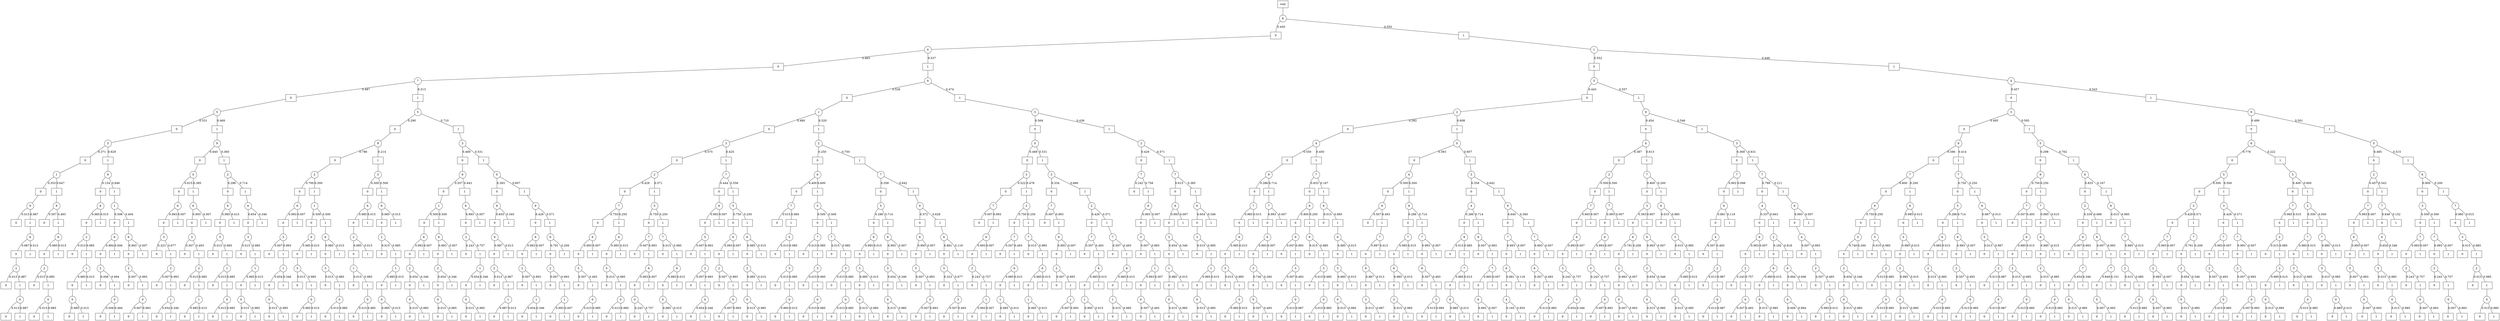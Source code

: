 graph G {
splines=true;
0 [shape=box, label = "root" ]
0--1;
1 [shape=circle, label=8]
1--2[label = 0.450, labelangle=110];
2 [shape=box, label=0]
2--3;
3 [shape=circle, label=4]
3--4[label = 0.463, labelangle=110];
4 [shape=box, label=0]
4--5;
5 [shape=circle, label=7]
5--6[label = 0.487, labelangle=110];
6 [shape=box, label=0]
6--7;
7 [shape=circle, label=5]
7--8[label = 0.531, labelangle=110];
8 [shape=box, label=0]
8--9;
9 [shape=circle, label=3]
9--10[label = 0.371, labelangle=110];
10 [shape=box, label=0]
10--11;
11 [shape=circle, label=1]
11--12[label = 0.353, labelangle=110];
12 [shape=box, label=0]
12--13;
13 [shape=circle, label=9]
13--14[label = 0.013, labelangle=110];
14 [shape=box, label=0]
13--15[label = 0.987, labelangle=110];
15 [shape=box, label=1]
15--16;
16 [shape=circle, label=6]
16--17[label = 0.987, labelangle=110];
17 [shape=box, label=0]
17--18;
18 [shape=circle, label=2]
18--19[label = 0.013, labelangle=110];
19 [shape=box, label=0]
18--20[label = 0.987, labelangle=110];
20 [shape=box, label=1]
20--21;
21 [shape=circle, label=0]
21--22[label = 0.013, labelangle=110];
22 [shape=box, label=0]
21--23[label = 0.987, labelangle=110];
23 [shape=box, label=1]
16--24[label = 0.013, labelangle=110];
24 [shape=box, label=1]
11--25[label = 0.647, labelangle=110];
25 [shape=box, label=1]
25--26;
26 [shape=circle, label=9]
26--27[label = 0.507, labelangle=110];
27 [shape=box, label=0]
26--28[label = 0.493, labelangle=110];
28 [shape=box, label=1]
28--29;
29 [shape=circle, label=6]
29--30[label = 0.985, labelangle=110];
30 [shape=box, label=0]
30--31;
31 [shape=circle, label=2]
31--32[label = 0.015, labelangle=110];
32 [shape=box, label=0]
31--33[label = 0.985, labelangle=110];
33 [shape=box, label=1]
33--34;
34 [shape=circle, label=0]
34--35[label = 0.015, labelangle=110];
35 [shape=box, label=0]
34--36[label = 0.985, labelangle=110];
36 [shape=box, label=1]
29--37[label = 0.015, labelangle=110];
37 [shape=box, label=1]
9--38[label = 0.629, labelangle=110];
38 [shape=box, label=1]
38--39;
39 [shape=circle, label=9]
39--40[label = 0.154, labelangle=110];
40 [shape=box, label=0]
40--41;
41 [shape=circle, label=6]
41--42[label = 0.985, labelangle=110];
42 [shape=box, label=0]
42--43;
43 [shape=circle, label=2]
43--44[label = 0.015, labelangle=110];
44 [shape=box, label=0]
43--45[label = 0.985, labelangle=110];
45 [shape=box, label=1]
45--46;
46 [shape=circle, label=1]
46--47[label = 0.985, labelangle=110];
47 [shape=box, label=0]
47--48;
48 [shape=circle, label=0]
48--49[label = 0.985, labelangle=110];
49 [shape=box, label=0]
48--50[label = 0.015, labelangle=110];
50 [shape=box, label=1]
46--51[label = 0.015, labelangle=110];
51 [shape=box, label=1]
41--52[label = 0.015, labelangle=110];
52 [shape=box, label=1]
39--53[label = 0.846, labelangle=110];
53 [shape=box, label=1]
53--54;
54 [shape=circle, label=1]
54--55[label = 0.596, labelangle=110];
55 [shape=box, label=0]
55--56;
56 [shape=circle, label=6]
56--57[label = 0.994, labelangle=110];
57 [shape=box, label=0]
57--58;
58 [shape=circle, label=2]
58--59[label = 0.006, labelangle=110];
59 [shape=box, label=0]
58--60[label = 0.994, labelangle=110];
60 [shape=box, label=1]
60--61;
61 [shape=circle, label=0]
61--62[label = 0.506, labelangle=110];
62 [shape=box, label=0]
61--63[label = 0.494, labelangle=110];
63 [shape=box, label=1]
56--64[label = 0.006, labelangle=110];
64 [shape=box, label=1]
54--65[label = 0.404, labelangle=110];
65 [shape=box, label=1]
65--66;
66 [shape=circle, label=6]
66--67[label = 0.993, labelangle=110];
67 [shape=box, label=0]
67--68;
68 [shape=circle, label=2]
68--69[label = 0.007, labelangle=110];
69 [shape=box, label=0]
68--70[label = 0.993, labelangle=110];
70 [shape=box, label=1]
70--71;
71 [shape=circle, label=0]
71--72[label = 0.007, labelangle=110];
72 [shape=box, label=0]
71--73[label = 0.993, labelangle=110];
73 [shape=box, label=1]
66--74[label = 0.007, labelangle=110];
74 [shape=box, label=1]
7--75[label = 0.469, labelangle=110];
75 [shape=box, label=1]
75--76;
76 [shape=circle, label=9]
76--77[label = 0.640, labelangle=110];
77 [shape=box, label=0]
77--78;
78 [shape=circle, label=0]
78--79[label = 0.615, labelangle=110];
79 [shape=box, label=0]
79--80;
80 [shape=circle, label=6]
80--81[label = 0.993, labelangle=110];
81 [shape=box, label=0]
81--82;
82 [shape=circle, label=3]
82--83[label = 0.323, labelangle=110];
83 [shape=box, label=0]
82--84[label = 0.677, labelangle=110];
84 [shape=box, label=1]
84--85;
85 [shape=circle, label=2]
85--86[label = 0.007, labelangle=110];
86 [shape=box, label=0]
85--87[label = 0.993, labelangle=110];
87 [shape=box, label=1]
87--88;
88 [shape=circle, label=1]
88--89[label = 0.654, labelangle=110];
89 [shape=box, label=0]
88--90[label = 0.346, labelangle=110];
90 [shape=box, label=1]
80--91[label = 0.007, labelangle=110];
91 [shape=box, label=1]
78--92[label = 0.385, labelangle=110];
92 [shape=box, label=1]
92--93;
93 [shape=circle, label=6]
93--94[label = 0.993, labelangle=110];
94 [shape=box, label=0]
94--95;
95 [shape=circle, label=3]
95--96[label = 0.507, labelangle=110];
96 [shape=box, label=0]
95--97[label = 0.493, labelangle=110];
97 [shape=box, label=1]
97--98;
98 [shape=circle, label=2]
98--99[label = 0.015, labelangle=110];
99 [shape=box, label=0]
98--100[label = 0.985, labelangle=110];
100 [shape=box, label=1]
100--101;
101 [shape=circle, label=1]
101--102[label = 0.985, labelangle=110];
102 [shape=box, label=0]
101--103[label = 0.015, labelangle=110];
103 [shape=box, label=1]
93--104[label = 0.007, labelangle=110];
104 [shape=box, label=1]
76--105[label = 0.360, labelangle=110];
105 [shape=box, label=1]
105--106;
106 [shape=circle, label=2]
106--107[label = 0.286, labelangle=110];
107 [shape=box, label=0]
107--108;
108 [shape=circle, label=6]
108--109[label = 0.985, labelangle=110];
109 [shape=box, label=0]
109--110;
110 [shape=circle, label=3]
110--111[label = 0.015, labelangle=110];
111 [shape=box, label=0]
110--112[label = 0.985, labelangle=110];
112 [shape=box, label=1]
112--113;
113 [shape=circle, label=1]
113--114[label = 0.015, labelangle=110];
114 [shape=box, label=0]
113--115[label = 0.985, labelangle=110];
115 [shape=box, label=1]
115--116;
116 [shape=circle, label=0]
116--117[label = 0.015, labelangle=110];
117 [shape=box, label=0]
116--118[label = 0.985, labelangle=110];
118 [shape=box, label=1]
108--119[label = 0.015, labelangle=110];
119 [shape=box, label=1]
106--120[label = 0.714, labelangle=110];
120 [shape=box, label=1]
120--121;
121 [shape=circle, label=6]
121--122[label = 0.654, labelangle=110];
122 [shape=box, label=0]
122--123;
123 [shape=circle, label=3]
123--124[label = 0.015, labelangle=110];
124 [shape=box, label=0]
123--125[label = 0.985, labelangle=110];
125 [shape=box, label=1]
125--126;
126 [shape=circle, label=1]
126--127[label = 0.985, labelangle=110];
127 [shape=box, label=0]
127--128;
128 [shape=circle, label=0]
128--129[label = 0.015, labelangle=110];
129 [shape=box, label=0]
128--130[label = 0.985, labelangle=110];
130 [shape=box, label=1]
126--131[label = 0.015, labelangle=110];
131 [shape=box, label=1]
121--132[label = 0.346, labelangle=110];
132 [shape=box, label=1]
5--133[label = 0.513, labelangle=110];
133 [shape=box, label=1]
133--134;
134 [shape=circle, label=5]
134--135[label = 0.290, labelangle=110];
135 [shape=box, label=0]
135--136;
136 [shape=circle, label=9]
136--137[label = 0.786, labelangle=110];
137 [shape=box, label=0]
137--138;
138 [shape=circle, label=2]
138--139[label = 0.700, labelangle=110];
139 [shape=box, label=0]
139--140;
140 [shape=circle, label=6]
140--141[label = 0.993, labelangle=110];
141 [shape=box, label=0]
141--142;
142 [shape=circle, label=3]
142--143[label = 0.007, labelangle=110];
143 [shape=box, label=0]
142--144[label = 0.993, labelangle=110];
144 [shape=box, label=1]
144--145;
145 [shape=circle, label=1]
145--146[label = 0.654, labelangle=110];
146 [shape=box, label=0]
146--147;
147 [shape=circle, label=0]
147--148[label = 0.015, labelangle=110];
148 [shape=box, label=0]
147--149[label = 0.985, labelangle=110];
149 [shape=box, label=1]
145--150[label = 0.346, labelangle=110];
150 [shape=box, label=1]
140--151[label = 0.007, labelangle=110];
151 [shape=box, label=1]
138--152[label = 0.300, labelangle=110];
152 [shape=box, label=1]
152--153;
153 [shape=circle, label=1]
153--154[label = 0.500, labelangle=110];
154 [shape=box, label=0]
154--155;
155 [shape=circle, label=6]
155--156[label = 0.985, labelangle=110];
156 [shape=box, label=0]
156--157;
157 [shape=circle, label=3]
157--158[label = 0.015, labelangle=110];
158 [shape=box, label=0]
157--159[label = 0.985, labelangle=110];
159 [shape=box, label=1]
159--160;
160 [shape=circle, label=0]
160--161[label = 0.985, labelangle=110];
161 [shape=box, label=0]
160--162[label = 0.015, labelangle=110];
162 [shape=box, label=1]
155--163[label = 0.015, labelangle=110];
163 [shape=box, label=1]
153--164[label = 0.500, labelangle=110];
164 [shape=box, label=1]
164--165;
165 [shape=circle, label=6]
165--166[label = 0.985, labelangle=110];
166 [shape=box, label=0]
166--167;
167 [shape=circle, label=3]
167--168[label = 0.015, labelangle=110];
168 [shape=box, label=0]
167--169[label = 0.985, labelangle=110];
169 [shape=box, label=1]
169--170;
170 [shape=circle, label=0]
170--171[label = 0.015, labelangle=110];
171 [shape=box, label=0]
170--172[label = 0.985, labelangle=110];
172 [shape=box, label=1]
165--173[label = 0.015, labelangle=110];
173 [shape=box, label=1]
136--174[label = 0.214, labelangle=110];
174 [shape=box, label=1]
174--175;
175 [shape=circle, label=3]
175--176[label = 0.500, labelangle=110];
176 [shape=box, label=0]
176--177;
177 [shape=circle, label=6]
177--178[label = 0.985, labelangle=110];
178 [shape=box, label=0]
178--179;
179 [shape=circle, label=2]
179--180[label = 0.985, labelangle=110];
180 [shape=box, label=0]
180--181;
181 [shape=circle, label=1]
181--182[label = 0.015, labelangle=110];
182 [shape=box, label=0]
181--183[label = 0.985, labelangle=110];
183 [shape=box, label=1]
183--184;
184 [shape=circle, label=0]
184--185[label = 0.015, labelangle=110];
185 [shape=box, label=0]
184--186[label = 0.985, labelangle=110];
186 [shape=box, label=1]
179--187[label = 0.015, labelangle=110];
187 [shape=box, label=1]
177--188[label = 0.015, labelangle=110];
188 [shape=box, label=1]
175--189[label = 0.500, labelangle=110];
189 [shape=box, label=1]
189--190;
190 [shape=circle, label=6]
190--191[label = 0.985, labelangle=110];
191 [shape=box, label=0]
191--192;
192 [shape=circle, label=2]
192--193[label = 0.015, labelangle=110];
193 [shape=box, label=0]
192--194[label = 0.985, labelangle=110];
194 [shape=box, label=1]
194--195;
195 [shape=circle, label=1]
195--196[label = 0.985, labelangle=110];
196 [shape=box, label=0]
196--197;
197 [shape=circle, label=0]
197--198[label = 0.985, labelangle=110];
198 [shape=box, label=0]
197--199[label = 0.015, labelangle=110];
199 [shape=box, label=1]
195--200[label = 0.015, labelangle=110];
200 [shape=box, label=1]
190--201[label = 0.015, labelangle=110];
201 [shape=box, label=1]
134--202[label = 0.710, labelangle=110];
202 [shape=box, label=1]
202--203;
203 [shape=circle, label=3]
203--204[label = 0.469, labelangle=110];
204 [shape=box, label=0]
204--205;
205 [shape=circle, label=9]
205--206[label = 0.557, labelangle=110];
206 [shape=box, label=0]
206--207;
207 [shape=circle, label=1]
207--208[label = 0.500, labelangle=110];
208 [shape=box, label=0]
208--209;
209 [shape=circle, label=6]
209--210[label = 0.993, labelangle=110];
210 [shape=box, label=0]
210--211;
211 [shape=circle, label=2]
211--212[label = 0.654, labelangle=110];
212 [shape=box, label=0]
212--213;
213 [shape=circle, label=0]
213--214[label = 0.015, labelangle=110];
214 [shape=box, label=0]
213--215[label = 0.985, labelangle=110];
215 [shape=box, label=1]
211--216[label = 0.346, labelangle=110];
216 [shape=box, label=1]
209--217[label = 0.007, labelangle=110];
217 [shape=box, label=1]
207--218[label = 0.500, labelangle=110];
218 [shape=box, label=1]
218--219;
219 [shape=circle, label=6]
219--220[label = 0.993, labelangle=110];
220 [shape=box, label=0]
220--221;
221 [shape=circle, label=2]
221--222[label = 0.654, labelangle=110];
222 [shape=box, label=0]
222--223;
223 [shape=circle, label=0]
223--224[label = 0.015, labelangle=110];
224 [shape=box, label=0]
223--225[label = 0.985, labelangle=110];
225 [shape=box, label=1]
221--226[label = 0.346, labelangle=110];
226 [shape=box, label=1]
219--227[label = 0.007, labelangle=110];
227 [shape=box, label=1]
205--228[label = 0.443, labelangle=110];
228 [shape=box, label=1]
228--229;
229 [shape=circle, label=6]
229--230[label = 0.993, labelangle=110];
230 [shape=box, label=0]
230--231;
231 [shape=circle, label=2]
231--232[label = 0.243, labelangle=110];
232 [shape=box, label=0]
231--233[label = 0.757, labelangle=110];
233 [shape=box, label=1]
233--234;
234 [shape=circle, label=1]
234--235[label = 0.654, labelangle=110];
235 [shape=box, label=0]
235--236;
236 [shape=circle, label=0]
236--237[label = 0.015, labelangle=110];
237 [shape=box, label=0]
236--238[label = 0.985, labelangle=110];
238 [shape=box, label=1]
234--239[label = 0.346, labelangle=110];
239 [shape=box, label=1]
229--240[label = 0.007, labelangle=110];
240 [shape=box, label=1]
203--241[label = 0.531, labelangle=110];
241 [shape=box, label=1]
241--242;
242 [shape=circle, label=0]
242--243[label = 0.393, labelangle=110];
243 [shape=box, label=0]
243--244;
244 [shape=circle, label=9]
244--245[label = 0.655, labelangle=110];
245 [shape=box, label=0]
245--246;
246 [shape=circle, label=6]
246--247[label = 0.987, labelangle=110];
247 [shape=box, label=0]
247--248;
248 [shape=circle, label=2]
248--249[label = 0.013, labelangle=110];
249 [shape=box, label=0]
248--250[label = 0.987, labelangle=110];
250 [shape=box, label=1]
250--251;
251 [shape=circle, label=1]
251--252[label = 0.987, labelangle=110];
252 [shape=box, label=0]
251--253[label = 0.013, labelangle=110];
253 [shape=box, label=1]
246--254[label = 0.013, labelangle=110];
254 [shape=box, label=1]
244--255[label = 0.345, labelangle=110];
255 [shape=box, label=1]
242--256[label = 0.607, labelangle=110];
256 [shape=box, label=1]
256--257;
257 [shape=circle, label=9]
257--258[label = 0.429, labelangle=110];
258 [shape=box, label=0]
258--259;
259 [shape=circle, label=6]
259--260[label = 0.993, labelangle=110];
260 [shape=box, label=0]
260--261;
261 [shape=circle, label=2]
261--262[label = 0.007, labelangle=110];
262 [shape=box, label=0]
261--263[label = 0.993, labelangle=110];
263 [shape=box, label=1]
263--264;
264 [shape=circle, label=1]
264--265[label = 0.654, labelangle=110];
265 [shape=box, label=0]
264--266[label = 0.346, labelangle=110];
266 [shape=box, label=1]
259--267[label = 0.007, labelangle=110];
267 [shape=box, label=1]
257--268[label = 0.571, labelangle=110];
268 [shape=box, label=1]
268--269;
269 [shape=circle, label=6]
269--270[label = 0.791, labelangle=110];
270 [shape=box, label=0]
270--271;
271 [shape=circle, label=2]
271--272[label = 0.007, labelangle=110];
272 [shape=box, label=0]
271--273[label = 0.993, labelangle=110];
273 [shape=box, label=1]
273--274;
274 [shape=circle, label=1]
274--275[label = 0.993, labelangle=110];
275 [shape=box, label=0]
274--276[label = 0.007, labelangle=110];
276 [shape=box, label=1]
269--277[label = 0.209, labelangle=110];
277 [shape=box, label=1]
3--278[label = 0.537, labelangle=110];
278 [shape=box, label=1]
278--279;
279 [shape=circle, label=9]
279--280[label = 0.526, labelangle=110];
280 [shape=box, label=0]
280--281;
281 [shape=circle, label=1]
281--282[label = 0.480, labelangle=110];
282 [shape=box, label=0]
282--283;
283 [shape=circle, label=3]
283--284[label = 0.575, labelangle=110];
284 [shape=box, label=0]
284--285;
285 [shape=circle, label=2]
285--286[label = 0.429, labelangle=110];
286 [shape=box, label=0]
286--287;
287 [shape=circle, label=7]
287--288[label = 0.750, labelangle=110];
288 [shape=box, label=0]
288--289;
289 [shape=circle, label=6]
289--290[label = 0.993, labelangle=110];
290 [shape=box, label=0]
290--291;
291 [shape=circle, label=5]
291--292[label = 0.507, labelangle=110];
292 [shape=box, label=0]
291--293[label = 0.493, labelangle=110];
293 [shape=box, label=1]
293--294;
294 [shape=circle, label=0]
294--295[label = 0.015, labelangle=110];
295 [shape=box, label=0]
294--296[label = 0.985, labelangle=110];
296 [shape=box, label=1]
289--297[label = 0.007, labelangle=110];
297 [shape=box, label=1]
287--298[label = 0.250, labelangle=110];
298 [shape=box, label=1]
298--299;
299 [shape=circle, label=6]
299--300[label = 0.985, labelangle=110];
300 [shape=box, label=0]
300--301;
301 [shape=circle, label=5]
301--302[label = 0.015, labelangle=110];
302 [shape=box, label=0]
301--303[label = 0.985, labelangle=110];
303 [shape=box, label=1]
303--304;
304 [shape=circle, label=0]
304--305[label = 0.015, labelangle=110];
305 [shape=box, label=0]
304--306[label = 0.985, labelangle=110];
306 [shape=box, label=1]
299--307[label = 0.015, labelangle=110];
307 [shape=box, label=1]
285--308[label = 0.571, labelangle=110];
308 [shape=box, label=1]
308--309;
309 [shape=circle, label=5]
309--310[label = 0.750, labelangle=110];
310 [shape=box, label=0]
310--311;
311 [shape=circle, label=7]
311--312[label = 0.007, labelangle=110];
312 [shape=box, label=0]
311--313[label = 0.993, labelangle=110];
313 [shape=box, label=1]
313--314;
314 [shape=circle, label=6]
314--315[label = 0.993, labelangle=110];
315 [shape=box, label=0]
315--316;
316 [shape=circle, label=0]
316--317[label = 0.243, labelangle=110];
317 [shape=box, label=0]
316--318[label = 0.757, labelangle=110];
318 [shape=box, label=1]
314--319[label = 0.007, labelangle=110];
319 [shape=box, label=1]
309--320[label = 0.250, labelangle=110];
320 [shape=box, label=1]
320--321;
321 [shape=circle, label=7]
321--322[label = 0.015, labelangle=110];
322 [shape=box, label=0]
321--323[label = 0.985, labelangle=110];
323 [shape=box, label=1]
323--324;
324 [shape=circle, label=6]
324--325[label = 0.985, labelangle=110];
325 [shape=box, label=0]
325--326;
326 [shape=circle, label=0]
326--327[label = 0.985, labelangle=110];
327 [shape=box, label=0]
326--328[label = 0.015, labelangle=110];
328 [shape=box, label=1]
324--329[label = 0.015, labelangle=110];
329 [shape=box, label=1]
283--330[label = 0.425, labelangle=110];
330 [shape=box, label=1]
330--331;
331 [shape=circle, label=7]
331--332[label = 0.444, labelangle=110];
332 [shape=box, label=0]
332--333;
333 [shape=circle, label=6]
333--334[label = 0.993, labelangle=110];
334 [shape=box, label=0]
334--335;
335 [shape=circle, label=5]
335--336[label = 0.007, labelangle=110];
336 [shape=box, label=0]
335--337[label = 0.993, labelangle=110];
337 [shape=box, label=1]
337--338;
338 [shape=circle, label=2]
338--339[label = 0.007, labelangle=110];
339 [shape=box, label=0]
338--340[label = 0.993, labelangle=110];
340 [shape=box, label=1]
340--341;
341 [shape=circle, label=0]
341--342[label = 0.654, labelangle=110];
342 [shape=box, label=0]
341--343[label = 0.346, labelangle=110];
343 [shape=box, label=1]
333--344[label = 0.007, labelangle=110];
344 [shape=box, label=1]
331--345[label = 0.556, labelangle=110];
345 [shape=box, label=1]
345--346;
346 [shape=circle, label=5]
346--347[label = 0.750, labelangle=110];
347 [shape=box, label=0]
347--348;
348 [shape=circle, label=6]
348--349[label = 0.993, labelangle=110];
349 [shape=box, label=0]
349--350;
350 [shape=circle, label=2]
350--351[label = 0.007, labelangle=110];
351 [shape=box, label=0]
350--352[label = 0.993, labelangle=110];
352 [shape=box, label=1]
352--353;
353 [shape=circle, label=0]
353--354[label = 0.007, labelangle=110];
354 [shape=box, label=0]
353--355[label = 0.993, labelangle=110];
355 [shape=box, label=1]
348--356[label = 0.007, labelangle=110];
356 [shape=box, label=1]
346--357[label = 0.250, labelangle=110];
357 [shape=box, label=1]
357--358;
358 [shape=circle, label=6]
358--359[label = 0.985, labelangle=110];
359 [shape=box, label=0]
359--360;
360 [shape=circle, label=2]
360--361[label = 0.985, labelangle=110];
361 [shape=box, label=0]
361--362;
362 [shape=circle, label=0]
362--363[label = 0.015, labelangle=110];
363 [shape=box, label=0]
362--364[label = 0.985, labelangle=110];
364 [shape=box, label=1]
360--365[label = 0.015, labelangle=110];
365 [shape=box, label=1]
358--366[label = 0.015, labelangle=110];
366 [shape=box, label=1]
281--367[label = 0.520, labelangle=110];
367 [shape=box, label=1]
367--368;
368 [shape=circle, label=2]
368--369[label = 0.250, labelangle=110];
369 [shape=box, label=0]
369--370;
370 [shape=circle, label=6]
370--371[label = 0.400, labelangle=110];
371 [shape=box, label=0]
371--372;
372 [shape=circle, label=7]
372--373[label = 0.015, labelangle=110];
373 [shape=box, label=0]
372--374[label = 0.985, labelangle=110];
374 [shape=box, label=1]
374--375;
375 [shape=circle, label=5]
375--376[label = 0.015, labelangle=110];
376 [shape=box, label=0]
375--377[label = 0.985, labelangle=110];
377 [shape=box, label=1]
377--378;
378 [shape=circle, label=3]
378--379[label = 0.015, labelangle=110];
379 [shape=box, label=0]
378--380[label = 0.985, labelangle=110];
380 [shape=box, label=1]
380--381;
381 [shape=circle, label=0]
381--382[label = 0.985, labelangle=110];
382 [shape=box, label=0]
381--383[label = 0.015, labelangle=110];
383 [shape=box, label=1]
370--384[label = 0.600, labelangle=110];
384 [shape=box, label=1]
384--385;
385 [shape=circle, label=5]
385--386[label = 0.500, labelangle=110];
386 [shape=box, label=0]
386--387;
387 [shape=circle, label=7]
387--388[label = 0.015, labelangle=110];
388 [shape=box, label=0]
387--389[label = 0.985, labelangle=110];
389 [shape=box, label=1]
389--390;
390 [shape=circle, label=3]
390--391[label = 0.015, labelangle=110];
391 [shape=box, label=0]
390--392[label = 0.985, labelangle=110];
392 [shape=box, label=1]
392--393;
393 [shape=circle, label=0]
393--394[label = 0.015, labelangle=110];
394 [shape=box, label=0]
393--395[label = 0.985, labelangle=110];
395 [shape=box, label=1]
385--396[label = 0.500, labelangle=110];
396 [shape=box, label=1]
396--397;
397 [shape=circle, label=7]
397--398[label = 0.015, labelangle=110];
398 [shape=box, label=0]
397--399[label = 0.985, labelangle=110];
399 [shape=box, label=1]
399--400;
400 [shape=circle, label=3]
400--401[label = 0.015, labelangle=110];
401 [shape=box, label=0]
400--402[label = 0.985, labelangle=110];
402 [shape=box, label=1]
402--403;
403 [shape=circle, label=0]
403--404[label = 0.015, labelangle=110];
404 [shape=box, label=0]
403--405[label = 0.985, labelangle=110];
405 [shape=box, label=1]
368--406[label = 0.750, labelangle=110];
406 [shape=box, label=1]
406--407;
407 [shape=circle, label=7]
407--408[label = 0.358, labelangle=110];
408 [shape=box, label=0]
408--409;
409 [shape=circle, label=5]
409--410[label = 0.286, labelangle=110];
410 [shape=box, label=0]
410--411;
411 [shape=circle, label=6]
411--412[label = 0.985, labelangle=110];
412 [shape=box, label=0]
412--413;
413 [shape=circle, label=3]
413--414[label = 0.985, labelangle=110];
414 [shape=box, label=0]
414--415;
415 [shape=circle, label=0]
415--416[label = 0.015, labelangle=110];
416 [shape=box, label=0]
415--417[label = 0.985, labelangle=110];
417 [shape=box, label=1]
413--418[label = 0.015, labelangle=110];
418 [shape=box, label=1]
411--419[label = 0.015, labelangle=110];
419 [shape=box, label=1]
409--420[label = 0.714, labelangle=110];
420 [shape=box, label=1]
420--421;
421 [shape=circle, label=6]
421--422[label = 0.993, labelangle=110];
422 [shape=box, label=0]
422--423;
423 [shape=circle, label=3]
423--424[label = 0.654, labelangle=110];
424 [shape=box, label=0]
424--425;
425 [shape=circle, label=0]
425--426[label = 0.015, labelangle=110];
426 [shape=box, label=0]
425--427[label = 0.985, labelangle=110];
427 [shape=box, label=1]
423--428[label = 0.346, labelangle=110];
428 [shape=box, label=1]
421--429[label = 0.007, labelangle=110];
429 [shape=box, label=1]
407--430[label = 0.642, labelangle=110];
430 [shape=box, label=1]
430--431;
431 [shape=circle, label=0]
431--432[label = 0.372, labelangle=110];
432 [shape=box, label=0]
432--433;
433 [shape=circle, label=6]
433--434[label = 0.993, labelangle=110];
434 [shape=box, label=0]
434--435;
435 [shape=circle, label=5]
435--436[label = 0.007, labelangle=110];
436 [shape=box, label=0]
435--437[label = 0.993, labelangle=110];
437 [shape=box, label=1]
437--438;
438 [shape=circle, label=3]
438--439[label = 0.007, labelangle=110];
439 [shape=box, label=0]
438--440[label = 0.993, labelangle=110];
440 [shape=box, label=1]
433--441[label = 0.007, labelangle=110];
441 [shape=box, label=1]
431--442[label = 0.628, labelangle=110];
442 [shape=box, label=1]
442--443;
443 [shape=circle, label=6]
443--444[label = 0.881, labelangle=110];
444 [shape=box, label=0]
444--445;
445 [shape=circle, label=5]
445--446[label = 0.323, labelangle=110];
446 [shape=box, label=0]
445--447[label = 0.677, labelangle=110];
447 [shape=box, label=1]
447--448;
448 [shape=circle, label=3]
448--449[label = 0.507, labelangle=110];
449 [shape=box, label=0]
448--450[label = 0.493, labelangle=110];
450 [shape=box, label=1]
443--451[label = 0.119, labelangle=110];
451 [shape=box, label=1]
279--452[label = 0.474, labelangle=110];
452 [shape=box, label=1]
452--453;
453 [shape=circle, label=5]
453--454[label = 0.564, labelangle=110];
454 [shape=box, label=0]
454--455;
455 [shape=circle, label=0]
455--456[label = 0.469, labelangle=110];
456 [shape=box, label=0]
456--457;
457 [shape=circle, label=3]
457--458[label = 0.522, labelangle=110];
458 [shape=box, label=0]
458--459;
459 [shape=circle, label=7]
459--460[label = 0.007, labelangle=110];
460 [shape=box, label=0]
459--461[label = 0.993, labelangle=110];
461 [shape=box, label=1]
461--462;
462 [shape=circle, label=6]
462--463[label = 0.993, labelangle=110];
463 [shape=box, label=0]
463--464;
464 [shape=circle, label=2]
464--465[label = 0.243, labelangle=110];
465 [shape=box, label=0]
464--466[label = 0.757, labelangle=110];
466 [shape=box, label=1]
466--467;
467 [shape=circle, label=1]
467--468[label = 0.993, labelangle=110];
468 [shape=box, label=0]
467--469[label = 0.007, labelangle=110];
469 [shape=box, label=1]
462--470[label = 0.007, labelangle=110];
470 [shape=box, label=1]
457--471[label = 0.478, labelangle=110];
471 [shape=box, label=1]
471--472;
472 [shape=circle, label=2]
472--473[label = 0.750, labelangle=110];
473 [shape=box, label=0]
473--474;
474 [shape=circle, label=7]
474--475[label = 0.507, labelangle=110];
475 [shape=box, label=0]
474--476[label = 0.493, labelangle=110];
476 [shape=box, label=1]
476--477;
477 [shape=circle, label=6]
477--478[label = 0.985, labelangle=110];
478 [shape=box, label=0]
478--479;
479 [shape=circle, label=1]
479--480[label = 0.985, labelangle=110];
480 [shape=box, label=0]
479--481[label = 0.015, labelangle=110];
481 [shape=box, label=1]
477--482[label = 0.015, labelangle=110];
482 [shape=box, label=1]
472--483[label = 0.250, labelangle=110];
483 [shape=box, label=1]
483--484;
484 [shape=circle, label=7]
484--485[label = 0.015, labelangle=110];
485 [shape=box, label=0]
484--486[label = 0.985, labelangle=110];
486 [shape=box, label=1]
486--487;
487 [shape=circle, label=6]
487--488[label = 0.985, labelangle=110];
488 [shape=box, label=0]
488--489;
489 [shape=circle, label=1]
489--490[label = 0.985, labelangle=110];
490 [shape=box, label=0]
489--491[label = 0.015, labelangle=110];
491 [shape=box, label=1]
487--492[label = 0.015, labelangle=110];
492 [shape=box, label=1]
455--493[label = 0.531, labelangle=110];
493 [shape=box, label=1]
493--494;
494 [shape=circle, label=3]
494--495[label = 0.334, labelangle=110];
495 [shape=box, label=0]
495--496;
496 [shape=circle, label=7]
496--497[label = 0.007, labelangle=110];
497 [shape=box, label=0]
496--498[label = 0.993, labelangle=110];
498 [shape=box, label=1]
498--499;
499 [shape=circle, label=6]
499--500[label = 0.993, labelangle=110];
500 [shape=box, label=0]
500--501;
501 [shape=circle, label=2]
501--502[label = 0.007, labelangle=110];
502 [shape=box, label=0]
501--503[label = 0.993, labelangle=110];
503 [shape=box, label=1]
503--504;
504 [shape=circle, label=1]
504--505[label = 0.007, labelangle=110];
505 [shape=box, label=0]
504--506[label = 0.993, labelangle=110];
506 [shape=box, label=1]
499--507[label = 0.007, labelangle=110];
507 [shape=box, label=1]
494--508[label = 0.666, labelangle=110];
508 [shape=box, label=1]
508--509;
509 [shape=circle, label=2]
509--510[label = 0.429, labelangle=110];
510 [shape=box, label=0]
510--511;
511 [shape=circle, label=7]
511--512[label = 0.507, labelangle=110];
512 [shape=box, label=0]
511--513[label = 0.493, labelangle=110];
513 [shape=box, label=1]
513--514;
514 [shape=circle, label=6]
514--515[label = 0.985, labelangle=110];
515 [shape=box, label=0]
515--516;
516 [shape=circle, label=1]
516--517[label = 0.985, labelangle=110];
517 [shape=box, label=0]
516--518[label = 0.015, labelangle=110];
518 [shape=box, label=1]
514--519[label = 0.015, labelangle=110];
519 [shape=box, label=1]
509--520[label = 0.571, labelangle=110];
520 [shape=box, label=1]
520--521;
521 [shape=circle, label=7]
521--522[label = 0.507, labelangle=110];
522 [shape=box, label=0]
521--523[label = 0.493, labelangle=110];
523 [shape=box, label=1]
523--524;
524 [shape=circle, label=6]
524--525[label = 0.985, labelangle=110];
525 [shape=box, label=0]
525--526;
526 [shape=circle, label=1]
526--527[label = 0.015, labelangle=110];
527 [shape=box, label=0]
526--528[label = 0.985, labelangle=110];
528 [shape=box, label=1]
524--529[label = 0.015, labelangle=110];
529 [shape=box, label=1]
453--530[label = 0.436, labelangle=110];
530 [shape=box, label=1]
530--531;
531 [shape=circle, label=2]
531--532[label = 0.429, labelangle=110];
532 [shape=box, label=0]
532--533;
533 [shape=circle, label=7]
533--534[label = 0.242, labelangle=110];
534 [shape=box, label=0]
533--535[label = 0.758, labelangle=110];
535 [shape=box, label=1]
535--536;
536 [shape=circle, label=6]
536--537[label = 0.993, labelangle=110];
537 [shape=box, label=0]
537--538;
538 [shape=circle, label=3]
538--539[label = 0.007, labelangle=110];
539 [shape=box, label=0]
538--540[label = 0.993, labelangle=110];
540 [shape=box, label=1]
540--541;
541 [shape=circle, label=1]
541--542[label = 0.993, labelangle=110];
542 [shape=box, label=0]
542--543;
543 [shape=circle, label=0]
543--544[label = 0.507, labelangle=110];
544 [shape=box, label=0]
543--545[label = 0.493, labelangle=110];
545 [shape=box, label=1]
541--546[label = 0.007, labelangle=110];
546 [shape=box, label=1]
536--547[label = 0.007, labelangle=110];
547 [shape=box, label=1]
531--548[label = 0.571, labelangle=110];
548 [shape=box, label=1]
548--549;
549 [shape=circle, label=7]
549--550[label = 0.615, labelangle=110];
550 [shape=box, label=0]
550--551;
551 [shape=circle, label=6]
551--552[label = 0.993, labelangle=110];
552 [shape=box, label=0]
552--553;
553 [shape=circle, label=3]
553--554[label = 0.654, labelangle=110];
554 [shape=box, label=0]
554--555;
555 [shape=circle, label=1]
555--556[label = 0.985, labelangle=110];
556 [shape=box, label=0]
556--557;
557 [shape=circle, label=0]
557--558[label = 0.015, labelangle=110];
558 [shape=box, label=0]
557--559[label = 0.985, labelangle=110];
559 [shape=box, label=1]
555--560[label = 0.015, labelangle=110];
560 [shape=box, label=1]
553--561[label = 0.346, labelangle=110];
561 [shape=box, label=1]
551--562[label = 0.007, labelangle=110];
562 [shape=box, label=1]
549--563[label = 0.385, labelangle=110];
563 [shape=box, label=1]
563--564;
564 [shape=circle, label=6]
564--565[label = 0.654, labelangle=110];
565 [shape=box, label=0]
565--566;
566 [shape=circle, label=3]
566--567[label = 0.015, labelangle=110];
567 [shape=box, label=0]
566--568[label = 0.985, labelangle=110];
568 [shape=box, label=1]
568--569;
569 [shape=circle, label=1]
569--570[label = 0.985, labelangle=110];
570 [shape=box, label=0]
570--571;
571 [shape=circle, label=0]
571--572[label = 0.015, labelangle=110];
572 [shape=box, label=0]
571--573[label = 0.985, labelangle=110];
573 [shape=box, label=1]
569--574[label = 0.015, labelangle=110];
574 [shape=box, label=1]
564--575[label = 0.346, labelangle=110];
575 [shape=box, label=1]
1--576[label = 0.550, labelangle=110];
576 [shape=box, label=1]
576--577;
577 [shape=circle, label=1]
577--578[label = 0.552, labelangle=110];
578 [shape=box, label=0]
578--579;
579 [shape=circle, label=5]
579--580[label = 0.443, labelangle=110];
580 [shape=box, label=0]
580--581;
581 [shape=circle, label=2]
581--582[label = 0.392, labelangle=110];
582 [shape=box, label=0]
582--583;
583 [shape=circle, label=4]
583--584[label = 0.550, labelangle=110];
584 [shape=box, label=0]
584--585;
585 [shape=circle, label=9]
585--586[label = 0.286, labelangle=110];
586 [shape=box, label=0]
586--587;
587 [shape=circle, label=7]
587--588[label = 0.985, labelangle=110];
588 [shape=box, label=0]
588--589;
589 [shape=circle, label=6]
589--590[label = 0.985, labelangle=110];
590 [shape=box, label=0]
590--591;
591 [shape=circle, label=3]
591--592[label = 0.015, labelangle=110];
592 [shape=box, label=0]
591--593[label = 0.985, labelangle=110];
593 [shape=box, label=1]
593--594;
594 [shape=circle, label=0]
594--595[label = 0.985, labelangle=110];
595 [shape=box, label=0]
594--596[label = 0.015, labelangle=110];
596 [shape=box, label=1]
589--597[label = 0.015, labelangle=110];
597 [shape=box, label=1]
587--598[label = 0.015, labelangle=110];
598 [shape=box, label=1]
585--599[label = 0.714, labelangle=110];
599 [shape=box, label=1]
599--600;
600 [shape=circle, label=7]
600--601[label = 0.993, labelangle=110];
601 [shape=box, label=0]
601--602;
602 [shape=circle, label=6]
602--603[label = 0.993, labelangle=110];
603 [shape=box, label=0]
603--604;
604 [shape=circle, label=3]
604--605[label = 0.740, labelangle=110];
605 [shape=box, label=0]
605--606;
606 [shape=circle, label=0]
606--607[label = 0.507, labelangle=110];
607 [shape=box, label=0]
606--608[label = 0.493, labelangle=110];
608 [shape=box, label=1]
604--609[label = 0.260, labelangle=110];
609 [shape=box, label=1]
602--610[label = 0.007, labelangle=110];
610 [shape=box, label=1]
600--611[label = 0.007, labelangle=110];
611 [shape=box, label=1]
583--612[label = 0.450, labelangle=110];
612 [shape=box, label=1]
612--613;
613 [shape=circle, label=7]
613--614[label = 0.833, labelangle=110];
614 [shape=box, label=0]
614--615;
615 [shape=circle, label=6]
615--616[label = 0.800, labelangle=110];
616 [shape=box, label=0]
616--617;
617 [shape=circle, label=9]
617--618[label = 0.007, labelangle=110];
618 [shape=box, label=0]
617--619[label = 0.993, labelangle=110];
619 [shape=box, label=1]
619--620;
620 [shape=circle, label=3]
620--621[label = 0.507, labelangle=110];
621 [shape=box, label=0]
620--622[label = 0.493, labelangle=110];
622 [shape=box, label=1]
622--623;
623 [shape=circle, label=0]
623--624[label = 0.013, labelangle=110];
624 [shape=box, label=0]
623--625[label = 0.987, labelangle=110];
625 [shape=box, label=1]
615--626[label = 0.200, labelangle=110];
626 [shape=box, label=1]
626--627;
627 [shape=circle, label=9]
627--628[label = 0.015, labelangle=110];
628 [shape=box, label=0]
627--629[label = 0.985, labelangle=110];
629 [shape=box, label=1]
629--630;
630 [shape=circle, label=3]
630--631[label = 0.015, labelangle=110];
631 [shape=box, label=0]
630--632[label = 0.985, labelangle=110];
632 [shape=box, label=1]
632--633;
633 [shape=circle, label=0]
633--634[label = 0.015, labelangle=110];
634 [shape=box, label=0]
633--635[label = 0.985, labelangle=110];
635 [shape=box, label=1]
613--636[label = 0.167, labelangle=110];
636 [shape=box, label=1]
636--637;
637 [shape=circle, label=9]
637--638[label = 0.015, labelangle=110];
638 [shape=box, label=0]
637--639[label = 0.985, labelangle=110];
639 [shape=box, label=1]
639--640;
640 [shape=circle, label=6]
640--641[label = 0.985, labelangle=110];
641 [shape=box, label=0]
641--642;
642 [shape=circle, label=3]
642--643[label = 0.985, labelangle=110];
643 [shape=box, label=0]
643--644;
644 [shape=circle, label=0]
644--645[label = 0.015, labelangle=110];
645 [shape=box, label=0]
644--646[label = 0.985, labelangle=110];
646 [shape=box, label=1]
642--647[label = 0.015, labelangle=110];
647 [shape=box, label=1]
640--648[label = 0.015, labelangle=110];
648 [shape=box, label=1]
581--649[label = 0.608, labelangle=110];
649 [shape=box, label=1]
649--650;
650 [shape=circle, label=0]
650--651[label = 0.393, labelangle=110];
651 [shape=box, label=0]
651--652;
652 [shape=circle, label=4]
652--653[label = 0.500, labelangle=110];
653 [shape=box, label=0]
653--654;
654 [shape=circle, label=9]
654--655[label = 0.507, labelangle=110];
655 [shape=box, label=0]
654--656[label = 0.493, labelangle=110];
656 [shape=box, label=1]
656--657;
657 [shape=circle, label=7]
657--658[label = 0.987, labelangle=110];
658 [shape=box, label=0]
658--659;
659 [shape=circle, label=6]
659--660[label = 0.987, labelangle=110];
660 [shape=box, label=0]
660--661;
661 [shape=circle, label=3]
661--662[label = 0.013, labelangle=110];
662 [shape=box, label=0]
661--663[label = 0.987, labelangle=110];
663 [shape=box, label=1]
659--664[label = 0.013, labelangle=110];
664 [shape=box, label=1]
657--665[label = 0.013, labelangle=110];
665 [shape=box, label=1]
652--666[label = 0.500, labelangle=110];
666 [shape=box, label=1]
666--667;
667 [shape=circle, label=9]
667--668[label = 0.286, labelangle=110];
668 [shape=box, label=0]
668--669;
669 [shape=circle, label=7]
669--670[label = 0.985, labelangle=110];
670 [shape=box, label=0]
670--671;
671 [shape=circle, label=6]
671--672[label = 0.985, labelangle=110];
672 [shape=box, label=0]
672--673;
673 [shape=circle, label=3]
673--674[label = 0.015, labelangle=110];
674 [shape=box, label=0]
673--675[label = 0.985, labelangle=110];
675 [shape=box, label=1]
671--676[label = 0.015, labelangle=110];
676 [shape=box, label=1]
669--677[label = 0.015, labelangle=110];
677 [shape=box, label=1]
667--678[label = 0.714, labelangle=110];
678 [shape=box, label=1]
678--679;
679 [shape=circle, label=7]
679--680[label = 0.993, labelangle=110];
680 [shape=box, label=0]
680--681;
681 [shape=circle, label=6]
681--682[label = 0.507, labelangle=110];
682 [shape=box, label=0]
681--683[label = 0.493, labelangle=110];
683 [shape=box, label=1]
683--684;
684 [shape=circle, label=3]
684--685[label = 0.015, labelangle=110];
685 [shape=box, label=0]
684--686[label = 0.985, labelangle=110];
686 [shape=box, label=1]
679--687[label = 0.007, labelangle=110];
687 [shape=box, label=1]
650--688[label = 0.607, labelangle=110];
688 [shape=box, label=1]
688--689;
689 [shape=circle, label=3]
689--690[label = 0.358, labelangle=110];
690 [shape=box, label=0]
690--691;
691 [shape=circle, label=4]
691--692[label = 0.286, labelangle=110];
692 [shape=box, label=0]
692--693;
693 [shape=circle, label=9]
693--694[label = 0.015, labelangle=110];
694 [shape=box, label=0]
693--695[label = 0.985, labelangle=110];
695 [shape=box, label=1]
695--696;
696 [shape=circle, label=7]
696--697[label = 0.985, labelangle=110];
697 [shape=box, label=0]
697--698;
698 [shape=circle, label=6]
698--699[label = 0.985, labelangle=110];
699 [shape=box, label=0]
698--700[label = 0.015, labelangle=110];
700 [shape=box, label=1]
696--701[label = 0.015, labelangle=110];
701 [shape=box, label=1]
691--702[label = 0.714, labelangle=110];
702 [shape=box, label=1]
702--703;
703 [shape=circle, label=9]
703--704[label = 0.007, labelangle=110];
704 [shape=box, label=0]
703--705[label = 0.993, labelangle=110];
705 [shape=box, label=1]
705--706;
706 [shape=circle, label=7]
706--707[label = 0.993, labelangle=110];
707 [shape=box, label=0]
707--708;
708 [shape=circle, label=6]
708--709[label = 0.993, labelangle=110];
709 [shape=box, label=0]
708--710[label = 0.007, labelangle=110];
710 [shape=box, label=1]
706--711[label = 0.007, labelangle=110];
711 [shape=box, label=1]
689--712[label = 0.642, labelangle=110];
712 [shape=box, label=1]
712--713;
713 [shape=circle, label=9]
713--714[label = 0.640, labelangle=110];
714 [shape=box, label=0]
714--715;
715 [shape=circle, label=7]
715--716[label = 0.993, labelangle=110];
716 [shape=box, label=0]
716--717;
717 [shape=circle, label=6]
717--718[label = 0.881, labelangle=110];
718 [shape=box, label=0]
718--719;
719 [shape=circle, label=4]
719--720[label = 0.165, labelangle=110];
720 [shape=box, label=0]
719--721[label = 0.835, labelangle=110];
721 [shape=box, label=1]
717--722[label = 0.119, labelangle=110];
722 [shape=box, label=1]
715--723[label = 0.007, labelangle=110];
723 [shape=box, label=1]
713--724[label = 0.360, labelangle=110];
724 [shape=box, label=1]
724--725;
725 [shape=circle, label=7]
725--726[label = 0.993, labelangle=110];
726 [shape=box, label=0]
726--727;
727 [shape=circle, label=6]
727--728[label = 0.507, labelangle=110];
728 [shape=box, label=0]
727--729[label = 0.493, labelangle=110];
729 [shape=box, label=1]
729--730;
730 [shape=circle, label=4]
730--731[label = 0.015, labelangle=110];
731 [shape=box, label=0]
730--732[label = 0.985, labelangle=110];
732 [shape=box, label=1]
725--733[label = 0.007, labelangle=110];
733 [shape=box, label=1]
579--734[label = 0.557, labelangle=110];
734 [shape=box, label=1]
734--735;
735 [shape=circle, label=9]
735--736[label = 0.454, labelangle=110];
736 [shape=box, label=0]
736--737;
737 [shape=circle, label=4]
737--738[label = 0.387, labelangle=110];
738 [shape=box, label=0]
738--739;
739 [shape=circle, label=2]
739--740[label = 0.500, labelangle=110];
740 [shape=box, label=0]
740--741;
741 [shape=circle, label=7]
741--742[label = 0.993, labelangle=110];
742 [shape=box, label=0]
742--743;
743 [shape=circle, label=6]
743--744[label = 0.993, labelangle=110];
744 [shape=box, label=0]
744--745;
745 [shape=circle, label=3]
745--746[label = 0.243, labelangle=110];
746 [shape=box, label=0]
745--747[label = 0.757, labelangle=110];
747 [shape=box, label=1]
747--748;
748 [shape=circle, label=0]
748--749[label = 0.654, labelangle=110];
749 [shape=box, label=0]
748--750[label = 0.346, labelangle=110];
750 [shape=box, label=1]
743--751[label = 0.007, labelangle=110];
751 [shape=box, label=1]
741--752[label = 0.007, labelangle=110];
752 [shape=box, label=1]
739--753[label = 0.500, labelangle=110];
753 [shape=box, label=1]
753--754;
754 [shape=circle, label=7]
754--755[label = 0.993, labelangle=110];
755 [shape=box, label=0]
755--756;
756 [shape=circle, label=6]
756--757[label = 0.993, labelangle=110];
757 [shape=box, label=0]
757--758;
758 [shape=circle, label=3]
758--759[label = 0.243, labelangle=110];
759 [shape=box, label=0]
758--760[label = 0.757, labelangle=110];
760 [shape=box, label=1]
760--761;
761 [shape=circle, label=0]
761--762[label = 0.007, labelangle=110];
762 [shape=box, label=0]
761--763[label = 0.993, labelangle=110];
763 [shape=box, label=1]
756--764[label = 0.007, labelangle=110];
764 [shape=box, label=1]
754--765[label = 0.007, labelangle=110];
765 [shape=box, label=1]
737--766[label = 0.613, labelangle=110];
766 [shape=box, label=1]
766--767;
767 [shape=circle, label=7]
767--768[label = 0.800, labelangle=110];
768 [shape=box, label=0]
768--769;
769 [shape=circle, label=3]
769--770[label = 0.393, labelangle=110];
770 [shape=box, label=0]
770--771;
771 [shape=circle, label=6]
771--772[label = 0.791, labelangle=110];
772 [shape=box, label=0]
772--773;
773 [shape=circle, label=2]
773--774[label = 0.993, labelangle=110];
774 [shape=box, label=0]
774--775;
775 [shape=circle, label=0]
775--776[label = 0.007, labelangle=110];
776 [shape=box, label=0]
775--777[label = 0.993, labelangle=110];
777 [shape=box, label=1]
773--778[label = 0.007, labelangle=110];
778 [shape=box, label=1]
771--779[label = 0.209, labelangle=110];
779 [shape=box, label=1]
769--780[label = 0.607, labelangle=110];
780 [shape=box, label=1]
780--781;
781 [shape=circle, label=6]
781--782[label = 0.993, labelangle=110];
782 [shape=box, label=0]
782--783;
783 [shape=circle, label=2]
783--784[label = 0.654, labelangle=110];
784 [shape=box, label=0]
784--785;
785 [shape=circle, label=0]
785--786[label = 0.015, labelangle=110];
786 [shape=box, label=0]
785--787[label = 0.985, labelangle=110];
787 [shape=box, label=1]
783--788[label = 0.346, labelangle=110];
788 [shape=box, label=1]
781--789[label = 0.007, labelangle=110];
789 [shape=box, label=1]
767--790[label = 0.200, labelangle=110];
790 [shape=box, label=1]
790--791;
791 [shape=circle, label=6]
791--792[label = 0.015, labelangle=110];
792 [shape=box, label=0]
791--793[label = 0.985, labelangle=110];
793 [shape=box, label=1]
793--794;
794 [shape=circle, label=3]
794--795[label = 0.015, labelangle=110];
795 [shape=box, label=0]
794--796[label = 0.985, labelangle=110];
796 [shape=box, label=1]
796--797;
797 [shape=circle, label=2]
797--798[label = 0.985, labelangle=110];
798 [shape=box, label=0]
798--799;
799 [shape=circle, label=0]
799--800[label = 0.015, labelangle=110];
800 [shape=box, label=0]
799--801[label = 0.985, labelangle=110];
801 [shape=box, label=1]
797--802[label = 0.015, labelangle=110];
802 [shape=box, label=1]
735--803[label = 0.546, labelangle=110];
803 [shape=box, label=1]
803--804;
804 [shape=circle, label=3]
804--805[label = 0.369, labelangle=110];
805 [shape=box, label=0]
805--806;
806 [shape=circle, label=7]
806--807[label = 0.902, labelangle=110];
807 [shape=box, label=0]
807--808;
808 [shape=circle, label=6]
808--809[label = 0.881, labelangle=110];
809 [shape=box, label=0]
809--810;
810 [shape=circle, label=4]
810--811[label = 0.507, labelangle=110];
811 [shape=box, label=0]
810--812[label = 0.493, labelangle=110];
812 [shape=box, label=1]
812--813;
813 [shape=circle, label=2]
813--814[label = 0.013, labelangle=110];
814 [shape=box, label=0]
813--815[label = 0.987, labelangle=110];
815 [shape=box, label=1]
815--816;
816 [shape=circle, label=0]
816--817[label = 0.013, labelangle=110];
817 [shape=box, label=0]
816--818[label = 0.987, labelangle=110];
818 [shape=box, label=1]
808--819[label = 0.119, labelangle=110];
819 [shape=box, label=1]
806--820[label = 0.098, labelangle=110];
820 [shape=box, label=1]
804--821[label = 0.631, labelangle=110];
821 [shape=box, label=1]
821--822;
822 [shape=circle, label=7]
822--823[label = 0.789, labelangle=110];
823 [shape=box, label=0]
823--824;
824 [shape=circle, label=4]
824--825[label = 0.337, labelangle=110];
825 [shape=box, label=0]
825--826;
826 [shape=circle, label=6]
826--827[label = 0.993, labelangle=110];
827 [shape=box, label=0]
827--828;
828 [shape=circle, label=2]
828--829[label = 0.243, labelangle=110];
829 [shape=box, label=0]
828--830[label = 0.757, labelangle=110];
830 [shape=box, label=1]
830--831;
831 [shape=circle, label=0]
831--832[label = 0.507, labelangle=110];
832 [shape=box, label=0]
831--833[label = 0.493, labelangle=110];
833 [shape=box, label=1]
826--834[label = 0.007, labelangle=110];
834 [shape=box, label=1]
824--835[label = 0.663, labelangle=110];
835 [shape=box, label=1]
835--836;
836 [shape=circle, label=2]
836--837[label = 0.182, labelangle=110];
837 [shape=box, label=0]
837--838;
838 [shape=circle, label=6]
838--839[label = 0.985, labelangle=110];
839 [shape=box, label=0]
839--840;
840 [shape=circle, label=0]
840--841[label = 0.015, labelangle=110];
841 [shape=box, label=0]
840--842[label = 0.985, labelangle=110];
842 [shape=box, label=1]
838--843[label = 0.015, labelangle=110];
843 [shape=box, label=1]
836--844[label = 0.818, labelangle=110];
844 [shape=box, label=1]
844--845;
845 [shape=circle, label=6]
845--846[label = 0.994, labelangle=110];
846 [shape=box, label=0]
846--847;
847 [shape=circle, label=0]
847--848[label = 0.006, labelangle=110];
848 [shape=box, label=0]
847--849[label = 0.994, labelangle=110];
849 [shape=box, label=1]
845--850[label = 0.006, labelangle=110];
850 [shape=box, label=1]
822--851[label = 0.211, labelangle=110];
851 [shape=box, label=1]
851--852;
852 [shape=circle, label=6]
852--853[label = 0.993, labelangle=110];
853 [shape=box, label=0]
853--854;
854 [shape=circle, label=4]
854--855[label = 0.007, labelangle=110];
855 [shape=box, label=0]
854--856[label = 0.993, labelangle=110];
856 [shape=box, label=1]
856--857;
857 [shape=circle, label=2]
857--858[label = 0.507, labelangle=110];
858 [shape=box, label=0]
857--859[label = 0.493, labelangle=110];
859 [shape=box, label=1]
859--860;
860 [shape=circle, label=0]
860--861[label = 0.985, labelangle=110];
861 [shape=box, label=0]
860--862[label = 0.015, labelangle=110];
862 [shape=box, label=1]
852--863[label = 0.007, labelangle=110];
863 [shape=box, label=1]
577--864[label = 0.448, labelangle=110];
864 [shape=box, label=1]
864--865;
865 [shape=circle, label=4]
865--866[label = 0.457, labelangle=110];
866 [shape=box, label=0]
866--867;
867 [shape=circle, label=3]
867--868[label = 0.495, labelangle=110];
868 [shape=box, label=0]
868--869;
869 [shape=circle, label=9]
869--870[label = 0.586, labelangle=110];
870 [shape=box, label=0]
870--871;
871 [shape=circle, label=7]
871--872[label = 0.800, labelangle=110];
872 [shape=box, label=0]
872--873;
873 [shape=circle, label=6]
873--874[label = 0.750, labelangle=110];
874 [shape=box, label=0]
874--875;
875 [shape=circle, label=5]
875--876[label = 0.740, labelangle=110];
876 [shape=box, label=0]
876--877;
877 [shape=circle, label=2]
877--878[label = 0.654, labelangle=110];
878 [shape=box, label=0]
878--879;
879 [shape=circle, label=0]
879--880[label = 0.015, labelangle=110];
880 [shape=box, label=0]
879--881[label = 0.985, labelangle=110];
881 [shape=box, label=1]
877--882[label = 0.346, labelangle=110];
882 [shape=box, label=1]
875--883[label = 0.260, labelangle=110];
883 [shape=box, label=1]
873--884[label = 0.250, labelangle=110];
884 [shape=box, label=1]
884--885;
885 [shape=circle, label=5]
885--886[label = 0.015, labelangle=110];
886 [shape=box, label=0]
885--887[label = 0.985, labelangle=110];
887 [shape=box, label=1]
887--888;
888 [shape=circle, label=2]
888--889[label = 0.015, labelangle=110];
889 [shape=box, label=0]
888--890[label = 0.985, labelangle=110];
890 [shape=box, label=1]
890--891;
891 [shape=circle, label=0]
891--892[label = 0.015, labelangle=110];
892 [shape=box, label=0]
891--893[label = 0.985, labelangle=110];
893 [shape=box, label=1]
871--894[label = 0.200, labelangle=110];
894 [shape=box, label=1]
894--895;
895 [shape=circle, label=6]
895--896[label = 0.985, labelangle=110];
896 [shape=box, label=0]
896--897;
897 [shape=circle, label=5]
897--898[label = 0.985, labelangle=110];
898 [shape=box, label=0]
898--899;
899 [shape=circle, label=2]
899--900[label = 0.985, labelangle=110];
900 [shape=box, label=0]
900--901;
901 [shape=circle, label=0]
901--902[label = 0.015, labelangle=110];
902 [shape=box, label=0]
901--903[label = 0.985, labelangle=110];
903 [shape=box, label=1]
899--904[label = 0.015, labelangle=110];
904 [shape=box, label=1]
897--905[label = 0.015, labelangle=110];
905 [shape=box, label=1]
895--906[label = 0.015, labelangle=110];
906 [shape=box, label=1]
869--907[label = 0.414, labelangle=110];
907 [shape=box, label=1]
907--908;
908 [shape=circle, label=7]
908--909[label = 0.750, labelangle=110];
909 [shape=box, label=0]
909--910;
910 [shape=circle, label=5]
910--911[label = 0.286, labelangle=110];
911 [shape=box, label=0]
911--912;
912 [shape=circle, label=6]
912--913[label = 0.985, labelangle=110];
913 [shape=box, label=0]
913--914;
914 [shape=circle, label=2]
914--915[label = 0.015, labelangle=110];
915 [shape=box, label=0]
914--916[label = 0.985, labelangle=110];
916 [shape=box, label=1]
916--917;
917 [shape=circle, label=0]
917--918[label = 0.015, labelangle=110];
918 [shape=box, label=0]
917--919[label = 0.985, labelangle=110];
919 [shape=box, label=1]
912--920[label = 0.015, labelangle=110];
920 [shape=box, label=1]
910--921[label = 0.714, labelangle=110];
921 [shape=box, label=1]
921--922;
922 [shape=circle, label=6]
922--923[label = 0.993, labelangle=110];
923 [shape=box, label=0]
923--924;
924 [shape=circle, label=2]
924--925[label = 0.507, labelangle=110];
925 [shape=box, label=0]
924--926[label = 0.493, labelangle=110];
926 [shape=box, label=1]
926--927;
927 [shape=circle, label=0]
927--928[label = 0.015, labelangle=110];
928 [shape=box, label=0]
927--929[label = 0.985, labelangle=110];
929 [shape=box, label=1]
922--930[label = 0.007, labelangle=110];
930 [shape=box, label=1]
908--931[label = 0.250, labelangle=110];
931 [shape=box, label=1]
931--932;
932 [shape=circle, label=6]
932--933[label = 0.987, labelangle=110];
933 [shape=box, label=0]
933--934;
934 [shape=circle, label=5]
934--935[label = 0.013, labelangle=110];
935 [shape=box, label=0]
934--936[label = 0.987, labelangle=110];
936 [shape=box, label=1]
936--937;
937 [shape=circle, label=2]
937--938[label = 0.013, labelangle=110];
938 [shape=box, label=0]
937--939[label = 0.987, labelangle=110];
939 [shape=box, label=1]
939--940;
940 [shape=circle, label=0]
940--941[label = 0.013, labelangle=110];
941 [shape=box, label=0]
940--942[label = 0.987, labelangle=110];
942 [shape=box, label=1]
932--943[label = 0.013, labelangle=110];
943 [shape=box, label=1]
867--944[label = 0.505, labelangle=110];
944 [shape=box, label=1]
944--945;
945 [shape=circle, label=5]
945--946[label = 0.298, labelangle=110];
946 [shape=box, label=0]
946--947;
947 [shape=circle, label=9]
947--948[label = 0.750, labelangle=110];
948 [shape=box, label=0]
948--949;
949 [shape=circle, label=7]
949--950[label = 0.507, labelangle=110];
950 [shape=box, label=0]
949--951[label = 0.493, labelangle=110];
951 [shape=box, label=1]
951--952;
952 [shape=circle, label=6]
952--953[label = 0.985, labelangle=110];
953 [shape=box, label=0]
953--954;
954 [shape=circle, label=2]
954--955[label = 0.015, labelangle=110];
955 [shape=box, label=0]
954--956[label = 0.985, labelangle=110];
956 [shape=box, label=1]
956--957;
957 [shape=circle, label=0]
957--958[label = 0.015, labelangle=110];
958 [shape=box, label=0]
957--959[label = 0.985, labelangle=110];
959 [shape=box, label=1]
952--960[label = 0.015, labelangle=110];
960 [shape=box, label=1]
947--961[label = 0.250, labelangle=110];
961 [shape=box, label=1]
961--962;
962 [shape=circle, label=7]
962--963[label = 0.985, labelangle=110];
963 [shape=box, label=0]
963--964;
964 [shape=circle, label=6]
964--965[label = 0.985, labelangle=110];
965 [shape=box, label=0]
965--966;
966 [shape=circle, label=2]
966--967[label = 0.015, labelangle=110];
967 [shape=box, label=0]
966--968[label = 0.985, labelangle=110];
968 [shape=box, label=1]
968--969;
969 [shape=circle, label=0]
969--970[label = 0.015, labelangle=110];
970 [shape=box, label=0]
969--971[label = 0.985, labelangle=110];
971 [shape=box, label=1]
964--972[label = 0.015, labelangle=110];
972 [shape=box, label=1]
962--973[label = 0.015, labelangle=110];
973 [shape=box, label=1]
945--974[label = 0.702, labelangle=110];
974 [shape=box, label=1]
974--975;
975 [shape=circle, label=6]
975--976[label = 0.833, labelangle=110];
976 [shape=box, label=0]
976--977;
977 [shape=circle, label=2]
977--978[label = 0.334, labelangle=110];
978 [shape=box, label=0]
978--979;
979 [shape=circle, label=9]
979--980[label = 0.007, labelangle=110];
980 [shape=box, label=0]
979--981[label = 0.993, labelangle=110];
981 [shape=box, label=1]
981--982;
982 [shape=circle, label=7]
982--983[label = 0.654, labelangle=110];
983 [shape=box, label=0]
983--984;
984 [shape=circle, label=0]
984--985[label = 0.015, labelangle=110];
985 [shape=box, label=0]
984--986[label = 0.985, labelangle=110];
986 [shape=box, label=1]
982--987[label = 0.346, labelangle=110];
987 [shape=box, label=1]
977--988[label = 0.666, labelangle=110];
988 [shape=box, label=1]
988--989;
989 [shape=circle, label=9]
989--990[label = 0.007, labelangle=110];
990 [shape=box, label=0]
989--991[label = 0.993, labelangle=110];
991 [shape=box, label=1]
991--992;
992 [shape=circle, label=7]
992--993[label = 0.849, labelangle=110];
993 [shape=box, label=0]
993--994;
994 [shape=circle, label=0]
994--995[label = 0.007, labelangle=110];
995 [shape=box, label=0]
994--996[label = 0.993, labelangle=110];
996 [shape=box, label=1]
992--997[label = 0.151, labelangle=110];
997 [shape=box, label=1]
975--998[label = 0.167, labelangle=110];
998 [shape=box, label=1]
998--999;
999 [shape=circle, label=9]
999--1000[label = 0.015, labelangle=110];
1000 [shape=box, label=0]
999--1001[label = 0.985, labelangle=110];
1001 [shape=box, label=1]
1001--1002;
1002 [shape=circle, label=7]
1002--1003[label = 0.985, labelangle=110];
1003 [shape=box, label=0]
1003--1004;
1004 [shape=circle, label=2]
1004--1005[label = 0.015, labelangle=110];
1005 [shape=box, label=0]
1004--1006[label = 0.985, labelangle=110];
1006 [shape=box, label=1]
1006--1007;
1007 [shape=circle, label=0]
1007--1008[label = 0.015, labelangle=110];
1008 [shape=box, label=0]
1007--1009[label = 0.985, labelangle=110];
1009 [shape=box, label=1]
1002--1010[label = 0.015, labelangle=110];
1010 [shape=box, label=1]
865--1011[label = 0.543, labelangle=110];
1011 [shape=box, label=1]
1011--1012;
1012 [shape=circle, label=9]
1012--1013[label = 0.499, labelangle=110];
1013 [shape=box, label=0]
1013--1014;
1014 [shape=circle, label=6]
1014--1015[label = 0.778, labelangle=110];
1015 [shape=box, label=0]
1015--1016;
1016 [shape=circle, label=5]
1016--1017[label = 0.500, labelangle=110];
1017 [shape=box, label=0]
1017--1018;
1018 [shape=circle, label=3]
1018--1019[label = 0.429, labelangle=110];
1019 [shape=box, label=0]
1019--1020;
1020 [shape=circle, label=7]
1020--1021[label = 0.993, labelangle=110];
1021 [shape=box, label=0]
1021--1022;
1022 [shape=circle, label=2]
1022--1023[label = 0.993, labelangle=110];
1023 [shape=box, label=0]
1023--1024;
1024 [shape=circle, label=0]
1024--1025[label = 0.007, labelangle=110];
1025 [shape=box, label=0]
1024--1026[label = 0.993, labelangle=110];
1026 [shape=box, label=1]
1022--1027[label = 0.007, labelangle=110];
1027 [shape=box, label=1]
1020--1028[label = 0.007, labelangle=110];
1028 [shape=box, label=1]
1018--1029[label = 0.571, labelangle=110];
1029 [shape=box, label=1]
1029--1030;
1030 [shape=circle, label=7]
1030--1031[label = 0.791, labelangle=110];
1031 [shape=box, label=0]
1031--1032;
1032 [shape=circle, label=2]
1032--1033[label = 0.654, labelangle=110];
1033 [shape=box, label=0]
1033--1034;
1034 [shape=circle, label=0]
1034--1035[label = 0.015, labelangle=110];
1035 [shape=box, label=0]
1034--1036[label = 0.985, labelangle=110];
1036 [shape=box, label=1]
1032--1037[label = 0.346, labelangle=110];
1037 [shape=box, label=1]
1030--1038[label = 0.209, labelangle=110];
1038 [shape=box, label=1]
1016--1039[label = 0.500, labelangle=110];
1039 [shape=box, label=1]
1039--1040;
1040 [shape=circle, label=3]
1040--1041[label = 0.429, labelangle=110];
1041 [shape=box, label=0]
1041--1042;
1042 [shape=circle, label=7]
1042--1043[label = 0.993, labelangle=110];
1043 [shape=box, label=0]
1043--1044;
1044 [shape=circle, label=2]
1044--1045[label = 0.507, labelangle=110];
1045 [shape=box, label=0]
1044--1046[label = 0.493, labelangle=110];
1046 [shape=box, label=1]
1046--1047;
1047 [shape=circle, label=0]
1047--1048[label = 0.015, labelangle=110];
1048 [shape=box, label=0]
1047--1049[label = 0.985, labelangle=110];
1049 [shape=box, label=1]
1042--1050[label = 0.007, labelangle=110];
1050 [shape=box, label=1]
1040--1051[label = 0.571, labelangle=110];
1051 [shape=box, label=1]
1051--1052;
1052 [shape=circle, label=7]
1052--1053[label = 0.993, labelangle=110];
1053 [shape=box, label=0]
1053--1054;
1054 [shape=circle, label=2]
1054--1055[label = 0.007, labelangle=110];
1055 [shape=box, label=0]
1054--1056[label = 0.993, labelangle=110];
1056 [shape=box, label=1]
1056--1057;
1057 [shape=circle, label=0]
1057--1058[label = 0.007, labelangle=110];
1058 [shape=box, label=0]
1057--1059[label = 0.993, labelangle=110];
1059 [shape=box, label=1]
1052--1060[label = 0.007, labelangle=110];
1060 [shape=box, label=1]
1014--1061[label = 0.222, labelangle=110];
1061 [shape=box, label=1]
1061--1062;
1062 [shape=circle, label=5]
1062--1063[label = 0.400, labelangle=110];
1063 [shape=box, label=0]
1063--1064;
1064 [shape=circle, label=7]
1064--1065[label = 0.985, labelangle=110];
1065 [shape=box, label=0]
1065--1066;
1066 [shape=circle, label=3]
1066--1067[label = 0.015, labelangle=110];
1067 [shape=box, label=0]
1066--1068[label = 0.985, labelangle=110];
1068 [shape=box, label=1]
1068--1069;
1069 [shape=circle, label=2]
1069--1070[label = 0.985, labelangle=110];
1070 [shape=box, label=0]
1070--1071;
1071 [shape=circle, label=0]
1071--1072[label = 0.015, labelangle=110];
1072 [shape=box, label=0]
1071--1073[label = 0.985, labelangle=110];
1073 [shape=box, label=1]
1069--1074[label = 0.015, labelangle=110];
1074 [shape=box, label=1]
1064--1075[label = 0.015, labelangle=110];
1075 [shape=box, label=1]
1062--1076[label = 0.600, labelangle=110];
1076 [shape=box, label=1]
1076--1077;
1077 [shape=circle, label=2]
1077--1078[label = 0.500, labelangle=110];
1078 [shape=box, label=0]
1078--1079;
1079 [shape=circle, label=7]
1079--1080[label = 0.985, labelangle=110];
1080 [shape=box, label=0]
1080--1081;
1081 [shape=circle, label=3]
1081--1082[label = 0.015, labelangle=110];
1082 [shape=box, label=0]
1081--1083[label = 0.985, labelangle=110];
1083 [shape=box, label=1]
1083--1084;
1084 [shape=circle, label=0]
1084--1085[label = 0.015, labelangle=110];
1085 [shape=box, label=0]
1084--1086[label = 0.985, labelangle=110];
1086 [shape=box, label=1]
1079--1087[label = 0.015, labelangle=110];
1087 [shape=box, label=1]
1077--1088[label = 0.500, labelangle=110];
1088 [shape=box, label=1]
1088--1089;
1089 [shape=circle, label=7]
1089--1090[label = 0.985, labelangle=110];
1090 [shape=box, label=0]
1090--1091;
1091 [shape=circle, label=3]
1091--1092[label = 0.015, labelangle=110];
1092 [shape=box, label=0]
1091--1093[label = 0.985, labelangle=110];
1093 [shape=box, label=1]
1093--1094;
1094 [shape=circle, label=0]
1094--1095[label = 0.985, labelangle=110];
1095 [shape=box, label=0]
1094--1096[label = 0.015, labelangle=110];
1096 [shape=box, label=1]
1089--1097[label = 0.015, labelangle=110];
1097 [shape=box, label=1]
1012--1098[label = 0.501, labelangle=110];
1098 [shape=box, label=1]
1098--1099;
1099 [shape=circle, label=5]
1099--1100[label = 0.485, labelangle=110];
1100 [shape=box, label=0]
1100--1101;
1101 [shape=circle, label=2]
1101--1102[label = 0.457, labelangle=110];
1102 [shape=box, label=0]
1102--1103;
1103 [shape=circle, label=7]
1103--1104[label = 0.993, labelangle=110];
1104 [shape=box, label=0]
1104--1105;
1105 [shape=circle, label=6]
1105--1106[label = 0.993, labelangle=110];
1106 [shape=box, label=0]
1106--1107;
1107 [shape=circle, label=3]
1107--1108[label = 0.007, labelangle=110];
1108 [shape=box, label=0]
1107--1109[label = 0.993, labelangle=110];
1109 [shape=box, label=1]
1109--1110;
1110 [shape=circle, label=0]
1110--1111[label = 0.007, labelangle=110];
1111 [shape=box, label=0]
1110--1112[label = 0.993, labelangle=110];
1112 [shape=box, label=1]
1105--1113[label = 0.007, labelangle=110];
1113 [shape=box, label=1]
1103--1114[label = 0.007, labelangle=110];
1114 [shape=box, label=1]
1101--1115[label = 0.543, labelangle=110];
1115 [shape=box, label=1]
1115--1116;
1116 [shape=circle, label=7]
1116--1117[label = 0.848, labelangle=110];
1117 [shape=box, label=0]
1117--1118;
1118 [shape=circle, label=6]
1118--1119[label = 0.654, labelangle=110];
1119 [shape=box, label=0]
1119--1120;
1120 [shape=circle, label=3]
1120--1121[label = 0.015, labelangle=110];
1121 [shape=box, label=0]
1120--1122[label = 0.985, labelangle=110];
1122 [shape=box, label=1]
1122--1123;
1123 [shape=circle, label=0]
1123--1124[label = 0.015, labelangle=110];
1124 [shape=box, label=0]
1123--1125[label = 0.985, labelangle=110];
1125 [shape=box, label=1]
1118--1126[label = 0.346, labelangle=110];
1126 [shape=box, label=1]
1116--1127[label = 0.152, labelangle=110];
1127 [shape=box, label=1]
1099--1128[label = 0.515, labelangle=110];
1128 [shape=box, label=1]
1128--1129;
1129 [shape=circle, label=6]
1129--1130[label = 0.800, labelangle=110];
1130 [shape=box, label=0]
1130--1131;
1131 [shape=circle, label=3]
1131--1132[label = 0.500, labelangle=110];
1132 [shape=box, label=0]
1132--1133;
1133 [shape=circle, label=7]
1133--1134[label = 0.993, labelangle=110];
1134 [shape=box, label=0]
1134--1135;
1135 [shape=circle, label=2]
1135--1136[label = 0.243, labelangle=110];
1136 [shape=box, label=0]
1135--1137[label = 0.757, labelangle=110];
1137 [shape=box, label=1]
1137--1138;
1138 [shape=circle, label=0]
1138--1139[label = 0.007, labelangle=110];
1139 [shape=box, label=0]
1138--1140[label = 0.993, labelangle=110];
1140 [shape=box, label=1]
1133--1141[label = 0.007, labelangle=110];
1141 [shape=box, label=1]
1131--1142[label = 0.500, labelangle=110];
1142 [shape=box, label=1]
1142--1143;
1143 [shape=circle, label=7]
1143--1144[label = 0.993, labelangle=110];
1144 [shape=box, label=0]
1144--1145;
1145 [shape=circle, label=2]
1145--1146[label = 0.243, labelangle=110];
1146 [shape=box, label=0]
1145--1147[label = 0.757, labelangle=110];
1147 [shape=box, label=1]
1147--1148;
1148 [shape=circle, label=0]
1148--1149[label = 0.007, labelangle=110];
1149 [shape=box, label=0]
1148--1150[label = 0.993, labelangle=110];
1150 [shape=box, label=1]
1143--1151[label = 0.007, labelangle=110];
1151 [shape=box, label=1]
1129--1152[label = 0.200, labelangle=110];
1152 [shape=box, label=1]
1152--1153;
1153 [shape=circle, label=7]
1153--1154[label = 0.985, labelangle=110];
1154 [shape=box, label=0]
1154--1155;
1155 [shape=circle, label=3]
1155--1156[label = 0.015, labelangle=110];
1156 [shape=box, label=0]
1155--1157[label = 0.985, labelangle=110];
1157 [shape=box, label=1]
1157--1158;
1158 [shape=circle, label=2]
1158--1159[label = 0.015, labelangle=110];
1159 [shape=box, label=0]
1158--1160[label = 0.985, labelangle=110];
1160 [shape=box, label=1]
1160--1161;
1161 [shape=circle, label=0]
1161--1162[label = 0.015, labelangle=110];
1162 [shape=box, label=0]
1161--1163[label = 0.985, labelangle=110];
1163 [shape=box, label=1]
1153--1164[label = 0.015, labelangle=110];
1164 [shape=box, label=1]
}
